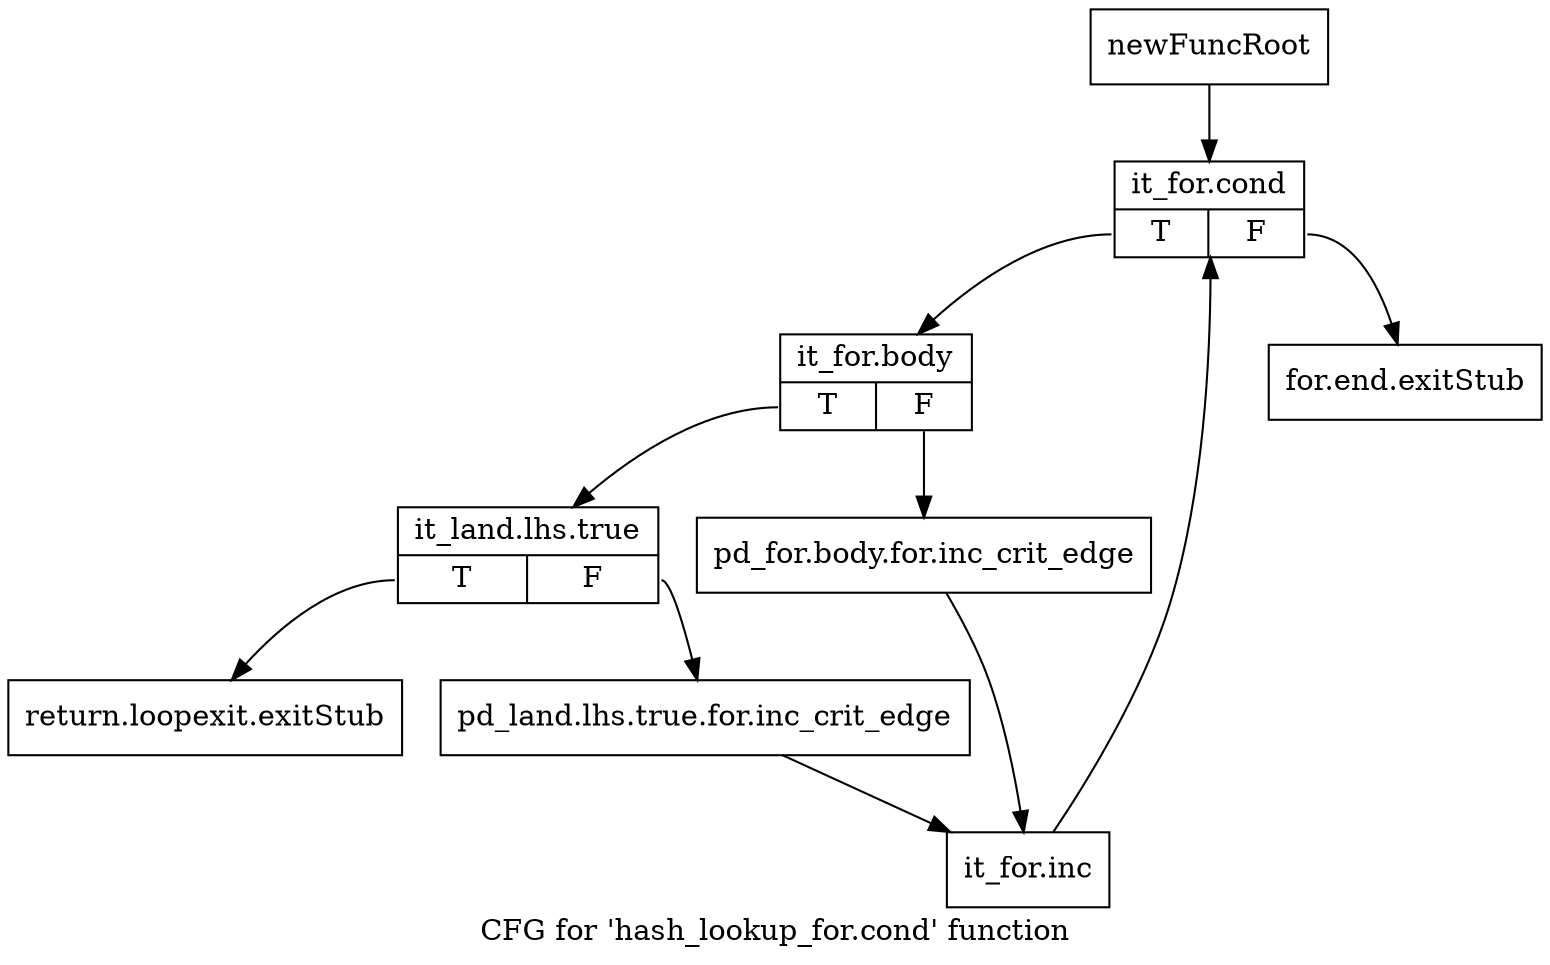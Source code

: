 digraph "CFG for 'hash_lookup_for.cond' function" {
	label="CFG for 'hash_lookup_for.cond' function";

	Node0xb2c4af0 [shape=record,label="{newFuncRoot}"];
	Node0xb2c4af0 -> Node0xb2c4be0;
	Node0xb2c4b40 [shape=record,label="{for.end.exitStub}"];
	Node0xb2c4b90 [shape=record,label="{return.loopexit.exitStub}"];
	Node0xb2c4be0 [shape=record,label="{it_for.cond|{<s0>T|<s1>F}}"];
	Node0xb2c4be0:s0 -> Node0xb2c4c30;
	Node0xb2c4be0:s1 -> Node0xb2c4b40;
	Node0xb2c4c30 [shape=record,label="{it_for.body|{<s0>T|<s1>F}}"];
	Node0xb2c4c30:s0 -> Node0xb2c4cd0;
	Node0xb2c4c30:s1 -> Node0xb2c4c80;
	Node0xb2c4c80 [shape=record,label="{pd_for.body.for.inc_crit_edge}"];
	Node0xb2c4c80 -> Node0xb2c4d70;
	Node0xb2c4cd0 [shape=record,label="{it_land.lhs.true|{<s0>T|<s1>F}}"];
	Node0xb2c4cd0:s0 -> Node0xb2c4b90;
	Node0xb2c4cd0:s1 -> Node0xb2c4d20;
	Node0xb2c4d20 [shape=record,label="{pd_land.lhs.true.for.inc_crit_edge}"];
	Node0xb2c4d20 -> Node0xb2c4d70;
	Node0xb2c4d70 [shape=record,label="{it_for.inc}"];
	Node0xb2c4d70 -> Node0xb2c4be0;
}
